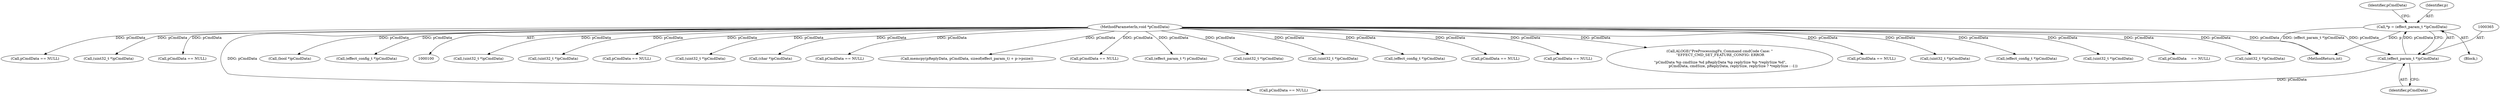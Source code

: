 digraph "0_Android_aeea52da00d210587fb3ed895de3d5f2e0264c88_9@pointer" {
"1000362" [label="(Call,*p = (effect_param_t *)pCmdData)"];
"1000364" [label="(Call,(effect_param_t *)pCmdData)"];
"1000104" [label="(MethodParameterIn,void *pCmdData)"];
"1001282" [label="(Call,(uint32_t *)pCmdData)"];
"1000104" [label="(MethodParameterIn,void *pCmdData)"];
"1000938" [label="(Call,(uint32_t *)pCmdData)"];
"1000651" [label="(Call,pCmdData == NULL)"];
"1000366" [label="(Identifier,pCmdData)"];
"1000906" [label="(Call,(uint32_t *)pCmdData)"];
"1000774" [label="(Call,(char *)pCmdData)"];
"1001157" [label="(Call,pCmdData == NULL)"];
"1000409" [label="(Call,memcpy(pReplyData, pCmdData, sizeof(effect_param_t) + p->psize))"];
"1000617" [label="(Call,pCmdData == NULL)"];
"1000510" [label="(Call,(effect_param_t *) pCmdData)"];
"1001225" [label="(Call,(uint32_t *)pCmdData)"];
"1001206" [label="(Call,(uint32_t *)pCmdData)"];
"1000362" [label="(Call,*p = (effect_param_t *)pCmdData)"];
"1000310" [label="(Call,(effect_config_t *)pCmdData)"];
"1000737" [label="(Call,pCmdData == NULL)"];
"1001053" [label="(Call,pCmdData == NULL)"];
"1001318" [label="(MethodReturn,int)"];
"1001182" [label="(Call,ALOGE(\"PreProcessingFx_Command cmdCode Case: \"\n \"EFFECT_CMD_SET_FEATURE_CONFIG: ERROR\n\"\n \"pCmdData %p cmdSize %d pReplyData %p replySize %p *replySize %d\",\n                        pCmdData, cmdSize, pReplyData, replySize, replySize ? *replySize : -1))"];
"1000370" [label="(Identifier,pCmdData)"];
"1000363" [label="(Identifier,p)"];
"1000875" [label="(Call,pCmdData == NULL)"];
"1001247" [label="(Call,(uint32_t *)pCmdData)"];
"1000344" [label="(Call,(effect_config_t *)pCmdData)"];
"1000640" [label="(Call,(uint32_t *)pCmdData)"];
"1000162" [label="(Call,pCmdData    == NULL)"];
"1001276" [label="(Call,(uint32_t *)pCmdData)"];
"1000480" [label="(Call,pCmdData == NULL)"];
"1001087" [label="(Call,(uint32_t *)pCmdData)"];
"1000278" [label="(Call,pCmdData == NULL)"];
"1000360" [label="(Block,)"];
"1000369" [label="(Call,pCmdData == NULL)"];
"1000679" [label="(Call,(bool *)pCmdData)"];
"1000364" [label="(Call,(effect_param_t *)pCmdData)"];
"1000212" [label="(Call,(effect_config_t *)pCmdData)"];
"1000362" -> "1000360"  [label="AST: "];
"1000362" -> "1000364"  [label="CFG: "];
"1000363" -> "1000362"  [label="AST: "];
"1000364" -> "1000362"  [label="AST: "];
"1000370" -> "1000362"  [label="CFG: "];
"1000362" -> "1001318"  [label="DDG: (effect_param_t *)pCmdData"];
"1000362" -> "1001318"  [label="DDG: p"];
"1000364" -> "1000362"  [label="DDG: pCmdData"];
"1000364" -> "1000366"  [label="CFG: "];
"1000365" -> "1000364"  [label="AST: "];
"1000366" -> "1000364"  [label="AST: "];
"1000104" -> "1000364"  [label="DDG: pCmdData"];
"1000364" -> "1000369"  [label="DDG: pCmdData"];
"1000104" -> "1000100"  [label="AST: "];
"1000104" -> "1001318"  [label="DDG: pCmdData"];
"1000104" -> "1000162"  [label="DDG: pCmdData"];
"1000104" -> "1000212"  [label="DDG: pCmdData"];
"1000104" -> "1000278"  [label="DDG: pCmdData"];
"1000104" -> "1000310"  [label="DDG: pCmdData"];
"1000104" -> "1000344"  [label="DDG: pCmdData"];
"1000104" -> "1000369"  [label="DDG: pCmdData"];
"1000104" -> "1000409"  [label="DDG: pCmdData"];
"1000104" -> "1000480"  [label="DDG: pCmdData"];
"1000104" -> "1000510"  [label="DDG: pCmdData"];
"1000104" -> "1000617"  [label="DDG: pCmdData"];
"1000104" -> "1000640"  [label="DDG: pCmdData"];
"1000104" -> "1000651"  [label="DDG: pCmdData"];
"1000104" -> "1000679"  [label="DDG: pCmdData"];
"1000104" -> "1000737"  [label="DDG: pCmdData"];
"1000104" -> "1000774"  [label="DDG: pCmdData"];
"1000104" -> "1000875"  [label="DDG: pCmdData"];
"1000104" -> "1000906"  [label="DDG: pCmdData"];
"1000104" -> "1000938"  [label="DDG: pCmdData"];
"1000104" -> "1001053"  [label="DDG: pCmdData"];
"1000104" -> "1001087"  [label="DDG: pCmdData"];
"1000104" -> "1001157"  [label="DDG: pCmdData"];
"1000104" -> "1001182"  [label="DDG: pCmdData"];
"1000104" -> "1001206"  [label="DDG: pCmdData"];
"1000104" -> "1001225"  [label="DDG: pCmdData"];
"1000104" -> "1001247"  [label="DDG: pCmdData"];
"1000104" -> "1001276"  [label="DDG: pCmdData"];
"1000104" -> "1001282"  [label="DDG: pCmdData"];
}
